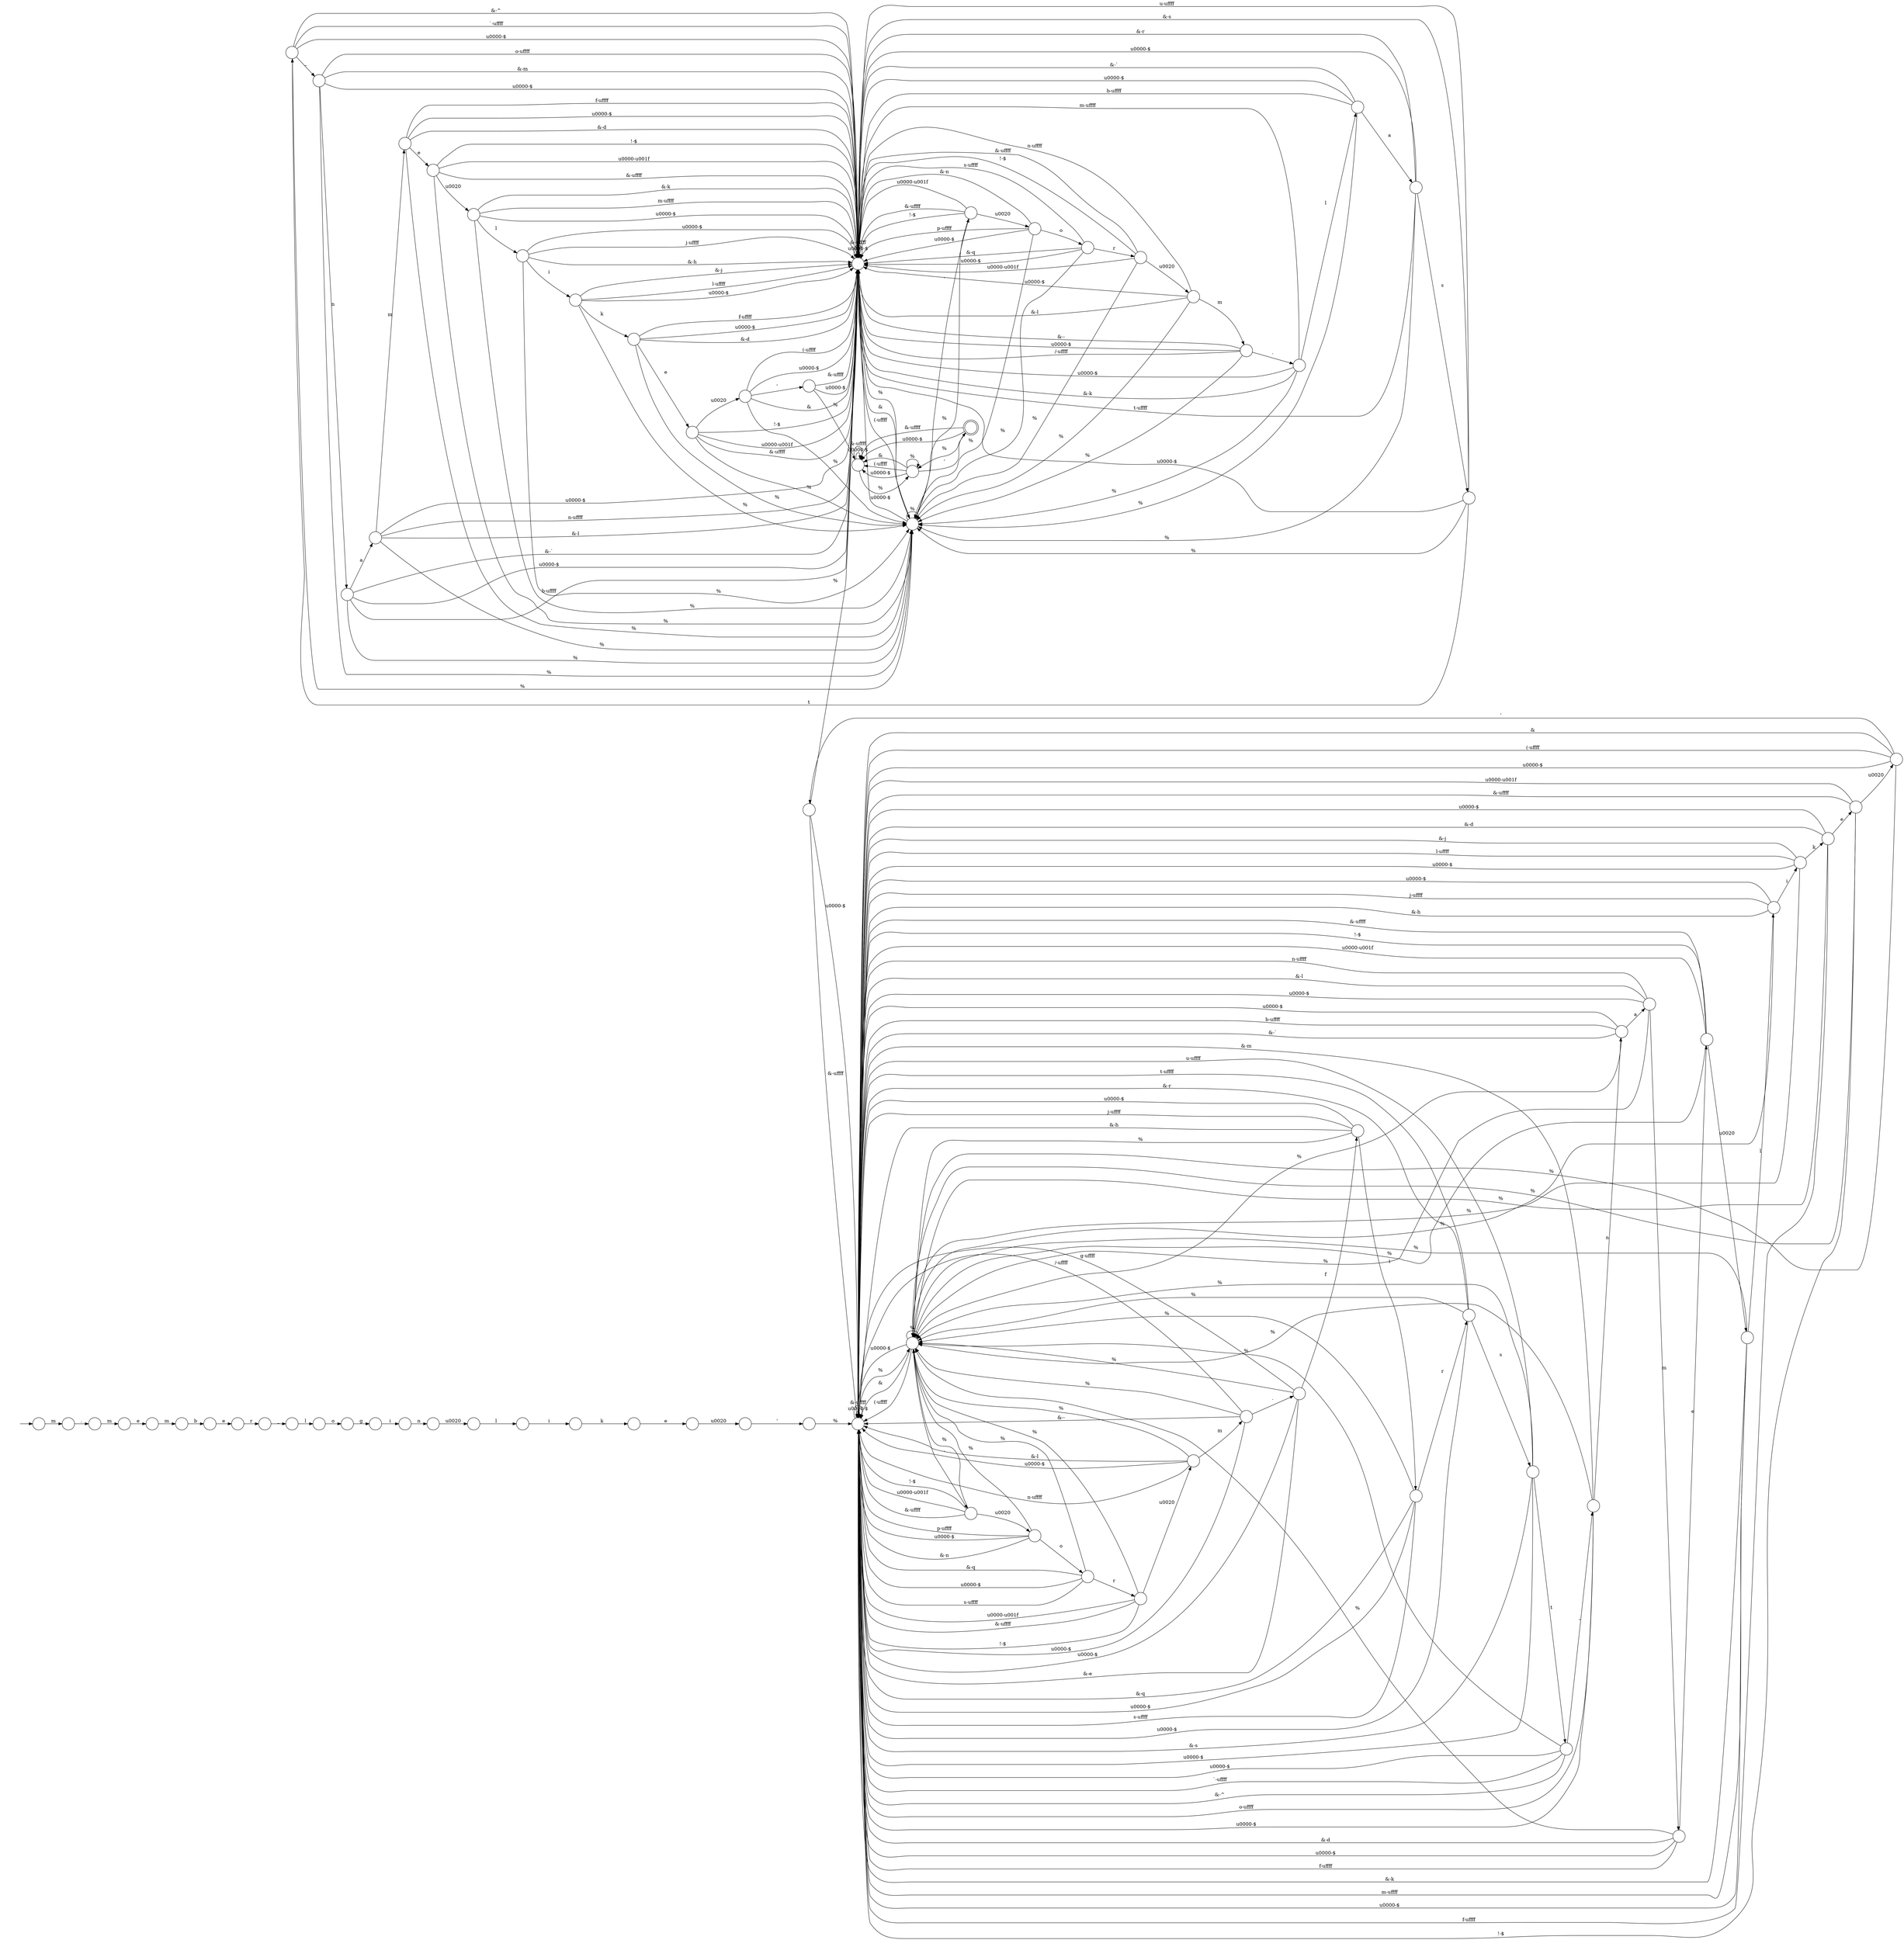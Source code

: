 digraph Automaton {
  rankdir = LR;
  0 [shape=circle,label=""];
  0 -> 40 [label="&-^"]
  0 -> 53 [label="%"]
  0 -> 40 [label="`-\uffff"]
  0 -> 50 [label="_"]
  0 -> 40 [label="\u0000-$"]
  1 [shape=circle,label=""];
  1 -> 53 [label="%"]
  1 -> 40 [label="n-\uffff"]
  1 -> 58 [label="m"]
  1 -> 40 [label="&-l"]
  1 -> 40 [label="\u0000-$"]
  2 [shape=circle,label=""];
  2 -> 41 [label="&-j"]
  2 -> 5 [label="k"]
  2 -> 33 [label="%"]
  2 -> 41 [label="l-\uffff"]
  2 -> 41 [label="\u0000-$"]
  3 [shape=circle,label=""];
  3 -> 53 [label="%"]
  3 -> 25 [label="e"]
  3 -> 40 [label="f-\uffff"]
  3 -> 40 [label="\u0000-$"]
  3 -> 40 [label="&-d"]
  4 [shape=circle,label=""];
  4 -> 64 [label="e"]
  5 [shape=circle,label=""];
  5 -> 33 [label="%"]
  5 -> 30 [label="e"]
  5 -> 41 [label="f-\uffff"]
  5 -> 41 [label="\u0000-$"]
  5 -> 41 [label="&-d"]
  6 [shape=circle,label=""];
  6 -> 63 [label="_"]
  7 [shape=circle,label=""];
  7 -> 57 [label="%"]
  7 -> 7 [label="\u0000-$"]
  7 -> 7 [label="&-\uffff"]
  8 [shape=circle,label=""];
  8 -> 35 [label="i"]
  9 [shape=circle,label=""];
  9 -> 53 [label="%"]
  9 -> 40 [label="!-$"]
  9 -> 40 [label="\u0000-\u001f"]
  9 -> 61 [label="\u0020"]
  9 -> 40 [label="&-\uffff"]
  10 [shape=circle,label=""];
  10 -> 33 [label="%"]
  10 -> 60 [label="a"]
  10 -> 41 [label="&-`"]
  10 -> 41 [label="\u0000-$"]
  10 -> 41 [label="b-\uffff"]
  11 [shape=circle,label=""];
  11 -> 53 [label="%"]
  11 -> 13 [label="."]
  11 -> 40 [label="\u0000-$"]
  11 -> 40 [label="/-\uffff"]
  11 -> 40 [label="&--"]
  12 [shape=circle,label=""];
  12 -> 33 [label="%"]
  12 -> 41 [label="&-q"]
  12 -> 41 [label="\u0000-$"]
  12 -> 19 [label="r"]
  12 -> 41 [label="s-\uffff"]
  13 [shape=circle,label=""];
  13 -> 53 [label="%"]
  13 -> 40 [label="&-k"]
  13 -> 40 [label="m-\uffff"]
  13 -> 51 [label="l"]
  13 -> 40 [label="\u0000-$"]
  14 [shape=circle,label=""];
  14 -> 4 [label="k"]
  15 [shape=circle,label=""];
  15 -> 42 [label="l"]
  16 [shape=circle,label=""];
  16 -> 53 [label="%"]
  16 -> 43 [label="s"]
  16 -> 40 [label="t-\uffff"]
  16 -> 40 [label="\u0000-$"]
  16 -> 40 [label="&-r"]
  17 [shape=circle,label=""];
  17 -> 40 [label="%"]
  17 -> 41 [label="\u0000-$"]
  17 -> 41 [label="&-\uffff"]
  18 [shape=circle,label=""];
  18 -> 45 [label="b"]
  19 [shape=circle,label=""];
  19 -> 33 [label="%"]
  19 -> 38 [label="s"]
  19 -> 41 [label="t-\uffff"]
  19 -> 41 [label="\u0000-$"]
  19 -> 41 [label="&-r"]
  20 [shape=circle,label=""];
  20 -> 40 [label="&-j"]
  20 -> 3 [label="k"]
  20 -> 53 [label="%"]
  20 -> 40 [label="l-\uffff"]
  20 -> 40 [label="\u0000-$"]
  21 [shape=circle,label=""];
  21 -> 33 [label="%"]
  21 -> 12 [label="i"]
  21 -> 41 [label="\u0000-$"]
  21 -> 41 [label="j-\uffff"]
  21 -> 41 [label="&-h"]
  22 [shape=circle,label=""];
  22 -> 53 [label="%"]
  22 -> 40 [label="&-k"]
  22 -> 40 [label="m-\uffff"]
  22 -> 70 [label="l"]
  22 -> 40 [label="\u0000-$"]
  23 [shape=circle,label=""];
  23 -> 53 [label="%"]
  23 -> 40 [label="!-$"]
  23 -> 40 [label="\u0000-\u001f"]
  23 -> 52 [label="\u0020"]
  23 -> 40 [label="&-\uffff"]
  24 [shape=circle,label=""];
  initial [shape=plaintext,label=""];
  initial -> 24
  24 -> 34 [label="m"]
  25 [shape=circle,label=""];
  25 -> 53 [label="%"]
  25 -> 40 [label="!-$"]
  25 -> 40 [label="\u0000-\u001f"]
  25 -> 48 [label="\u0020"]
  25 -> 40 [label="&-\uffff"]
  26 [shape=circle,label=""];
  26 -> 44 [label="m"]
  27 [shape=circle,label=""];
  27 -> 15 [label="\u0020"]
  28 [shape=circle,label=""];
  28 -> 53 [label="%"]
  28 -> 40 [label="&-q"]
  28 -> 40 [label="\u0000-$"]
  28 -> 23 [label="r"]
  28 -> 40 [label="s-\uffff"]
  29 [shape=circle,label=""];
  29 -> 41 [label="p-\uffff"]
  29 -> 33 [label="%"]
  29 -> 41 [label="\u0000-$"]
  29 -> 41 [label="&-n"]
  29 -> 65 [label="o"]
  30 [shape=circle,label=""];
  30 -> 33 [label="%"]
  30 -> 41 [label="!-$"]
  30 -> 41 [label="\u0000-\u001f"]
  30 -> 39 [label="\u0020"]
  30 -> 41 [label="&-\uffff"]
  31 [shape=circle,label=""];
  31 -> 41 [label="%"]
  32 [shape=circle,label=""];
  32 -> 53 [label="%"]
  32 -> 40 [label="!-$"]
  32 -> 40 [label="\u0000-\u001f"]
  32 -> 22 [label="\u0020"]
  32 -> 40 [label="&-\uffff"]
  33 [shape=circle,label=""];
  33 -> 33 [label="%"]
  33 -> 41 [label="&"]
  33 -> 41 [label="(-\uffff"]
  33 -> 41 [label="\u0000-$"]
  33 -> 69 [label="'"]
  34 [shape=circle,label=""];
  34 -> 26 [label="."]
  35 [shape=circle,label=""];
  35 -> 27 [label="n"]
  36 [shape=circle,label=""];
  36 -> 33 [label="%"]
  36 -> 41 [label="!-$"]
  36 -> 41 [label="\u0000-\u001f"]
  36 -> 73 [label="\u0020"]
  36 -> 41 [label="&-\uffff"]
  37 [shape=circle,label=""];
  37 -> 33 [label="%"]
  37 -> 2 [label="i"]
  37 -> 41 [label="\u0000-$"]
  37 -> 41 [label="j-\uffff"]
  37 -> 41 [label="&-h"]
  38 [shape=circle,label=""];
  38 -> 33 [label="%"]
  38 -> 74 [label="t"]
  38 -> 41 [label="\u0000-$"]
  38 -> 41 [label="u-\uffff"]
  38 -> 41 [label="&-s"]
  39 [shape=circle,label=""];
  39 -> 33 [label="%"]
  39 -> 41 [label="&"]
  39 -> 41 [label="(-\uffff"]
  39 -> 41 [label="\u0000-$"]
  39 -> 17 [label="'"]
  40 [shape=circle,label=""];
  40 -> 53 [label="%"]
  40 -> 40 [label="\u0000-$"]
  40 -> 40 [label="&-\uffff"]
  41 [shape=circle,label=""];
  41 -> 33 [label="%"]
  41 -> 41 [label="\u0000-$"]
  41 -> 41 [label="&-\uffff"]
  42 [shape=circle,label=""];
  42 -> 14 [label="i"]
  43 [shape=circle,label=""];
  43 -> 53 [label="%"]
  43 -> 0 [label="t"]
  43 -> 40 [label="\u0000-$"]
  43 -> 40 [label="u-\uffff"]
  43 -> 40 [label="&-s"]
  44 [shape=circle,label=""];
  44 -> 46 [label="e"]
  45 [shape=circle,label=""];
  45 -> 59 [label="e"]
  46 [shape=circle,label=""];
  46 -> 18 [label="m"]
  47 [shape=circle,label=""];
  47 -> 33 [label="%"]
  47 -> 36 [label="e"]
  47 -> 41 [label="f-\uffff"]
  47 -> 41 [label="\u0000-$"]
  47 -> 41 [label="&-d"]
  48 [shape=circle,label=""];
  48 -> 53 [label="%"]
  48 -> 40 [label="&"]
  48 -> 40 [label="(-\uffff"]
  48 -> 40 [label="\u0000-$"]
  48 -> 66 [label="'"]
  49 [shape=circle,label=""];
  49 -> 33 [label="%"]
  49 -> 41 [label="!-$"]
  49 -> 41 [label="\u0000-\u001f"]
  49 -> 54 [label="\u0020"]
  49 -> 41 [label="&-\uffff"]
  50 [shape=circle,label=""];
  50 -> 56 [label="n"]
  50 -> 53 [label="%"]
  50 -> 40 [label="o-\uffff"]
  50 -> 40 [label="&-m"]
  50 -> 40 [label="\u0000-$"]
  51 [shape=circle,label=""];
  51 -> 53 [label="%"]
  51 -> 40 [label="&-`"]
  51 -> 16 [label="a"]
  51 -> 40 [label="\u0000-$"]
  51 -> 40 [label="b-\uffff"]
  52 [shape=circle,label=""];
  52 -> 53 [label="%"]
  52 -> 40 [label="n-\uffff"]
  52 -> 11 [label="m"]
  52 -> 40 [label="&-l"]
  52 -> 40 [label="\u0000-$"]
  53 [shape=circle,label=""];
  53 -> 53 [label="%"]
  53 -> 40 [label="&"]
  53 -> 40 [label="(-\uffff"]
  53 -> 40 [label="\u0000-$"]
  53 -> 9 [label="'"]
  54 [shape=circle,label=""];
  54 -> 33 [label="%"]
  54 -> 41 [label="n-\uffff"]
  54 -> 71 [label="m"]
  54 -> 41 [label="&-l"]
  54 -> 41 [label="\u0000-$"]
  55 [shape=circle,label=""];
  55 -> 21 [label="f"]
  55 -> 33 [label="%"]
  55 -> 41 [label="g-\uffff"]
  55 -> 41 [label="\u0000-$"]
  55 -> 41 [label="&-e"]
  56 [shape=circle,label=""];
  56 -> 53 [label="%"]
  56 -> 40 [label="&-`"]
  56 -> 1 [label="a"]
  56 -> 40 [label="\u0000-$"]
  56 -> 40 [label="b-\uffff"]
  57 [shape=circle,label=""];
  57 -> 57 [label="%"]
  57 -> 7 [label="&"]
  57 -> 7 [label="(-\uffff"]
  57 -> 7 [label="\u0000-$"]
  57 -> 67 [label="'"]
  58 [shape=circle,label=""];
  58 -> 53 [label="%"]
  58 -> 32 [label="e"]
  58 -> 40 [label="f-\uffff"]
  58 -> 40 [label="\u0000-$"]
  58 -> 40 [label="&-d"]
  59 [shape=circle,label=""];
  59 -> 6 [label="r"]
  60 [shape=circle,label=""];
  60 -> 33 [label="%"]
  60 -> 41 [label="n-\uffff"]
  60 -> 47 [label="m"]
  60 -> 41 [label="&-l"]
  60 -> 41 [label="\u0000-$"]
  61 [shape=circle,label=""];
  61 -> 40 [label="p-\uffff"]
  61 -> 53 [label="%"]
  61 -> 40 [label="\u0000-$"]
  61 -> 40 [label="&-n"]
  61 -> 28 [label="o"]
  62 [shape=circle,label=""];
  62 -> 68 [label="o"]
  63 [shape=circle,label=""];
  63 -> 62 [label="l"]
  64 [shape=circle,label=""];
  64 -> 72 [label="\u0020"]
  65 [shape=circle,label=""];
  65 -> 33 [label="%"]
  65 -> 41 [label="&-q"]
  65 -> 41 [label="\u0000-$"]
  65 -> 49 [label="r"]
  65 -> 41 [label="s-\uffff"]
  66 [shape=circle,label=""];
  66 -> 7 [label="%"]
  66 -> 40 [label="\u0000-$"]
  66 -> 40 [label="&-\uffff"]
  67 [shape=doublecircle,label=""];
  67 -> 57 [label="%"]
  67 -> 7 [label="\u0000-$"]
  67 -> 7 [label="&-\uffff"]
  68 [shape=circle,label=""];
  68 -> 8 [label="g"]
  69 [shape=circle,label=""];
  69 -> 33 [label="%"]
  69 -> 41 [label="!-$"]
  69 -> 41 [label="\u0000-\u001f"]
  69 -> 29 [label="\u0020"]
  69 -> 41 [label="&-\uffff"]
  70 [shape=circle,label=""];
  70 -> 53 [label="%"]
  70 -> 20 [label="i"]
  70 -> 40 [label="\u0000-$"]
  70 -> 40 [label="j-\uffff"]
  70 -> 40 [label="&-h"]
  71 [shape=circle,label=""];
  71 -> 33 [label="%"]
  71 -> 55 [label="."]
  71 -> 41 [label="\u0000-$"]
  71 -> 41 [label="/-\uffff"]
  71 -> 41 [label="&--"]
  72 [shape=circle,label=""];
  72 -> 31 [label="'"]
  73 [shape=circle,label=""];
  73 -> 33 [label="%"]
  73 -> 41 [label="&-k"]
  73 -> 41 [label="m-\uffff"]
  73 -> 37 [label="l"]
  73 -> 41 [label="\u0000-$"]
  74 [shape=circle,label=""];
  74 -> 41 [label="&-^"]
  74 -> 33 [label="%"]
  74 -> 41 [label="`-\uffff"]
  74 -> 75 [label="_"]
  74 -> 41 [label="\u0000-$"]
  75 [shape=circle,label=""];
  75 -> 10 [label="n"]
  75 -> 33 [label="%"]
  75 -> 41 [label="o-\uffff"]
  75 -> 41 [label="&-m"]
  75 -> 41 [label="\u0000-$"]
}

